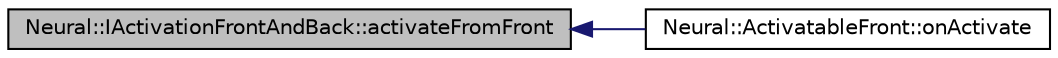 digraph G
{
  edge [fontname="Helvetica",fontsize="10",labelfontname="Helvetica",labelfontsize="10"];
  node [fontname="Helvetica",fontsize="10",shape=record];
  rankdir=LR;
  Node1 [label="Neural::IActivationFrontAndBack::activateFromFront",height=0.2,width=0.4,color="black", fillcolor="grey75", style="filled" fontcolor="black"];
  Node1 -> Node2 [dir=back,color="midnightblue",fontsize="10",style="solid",fontname="Helvetica"];
  Node2 [label="Neural::ActivatableFront::onActivate",height=0.2,width=0.4,color="black", fillcolor="white", style="filled",URL="$class_neural_1_1_activatable_front.html#a194cfa614d80d52bd0913690f729756c"];
}
